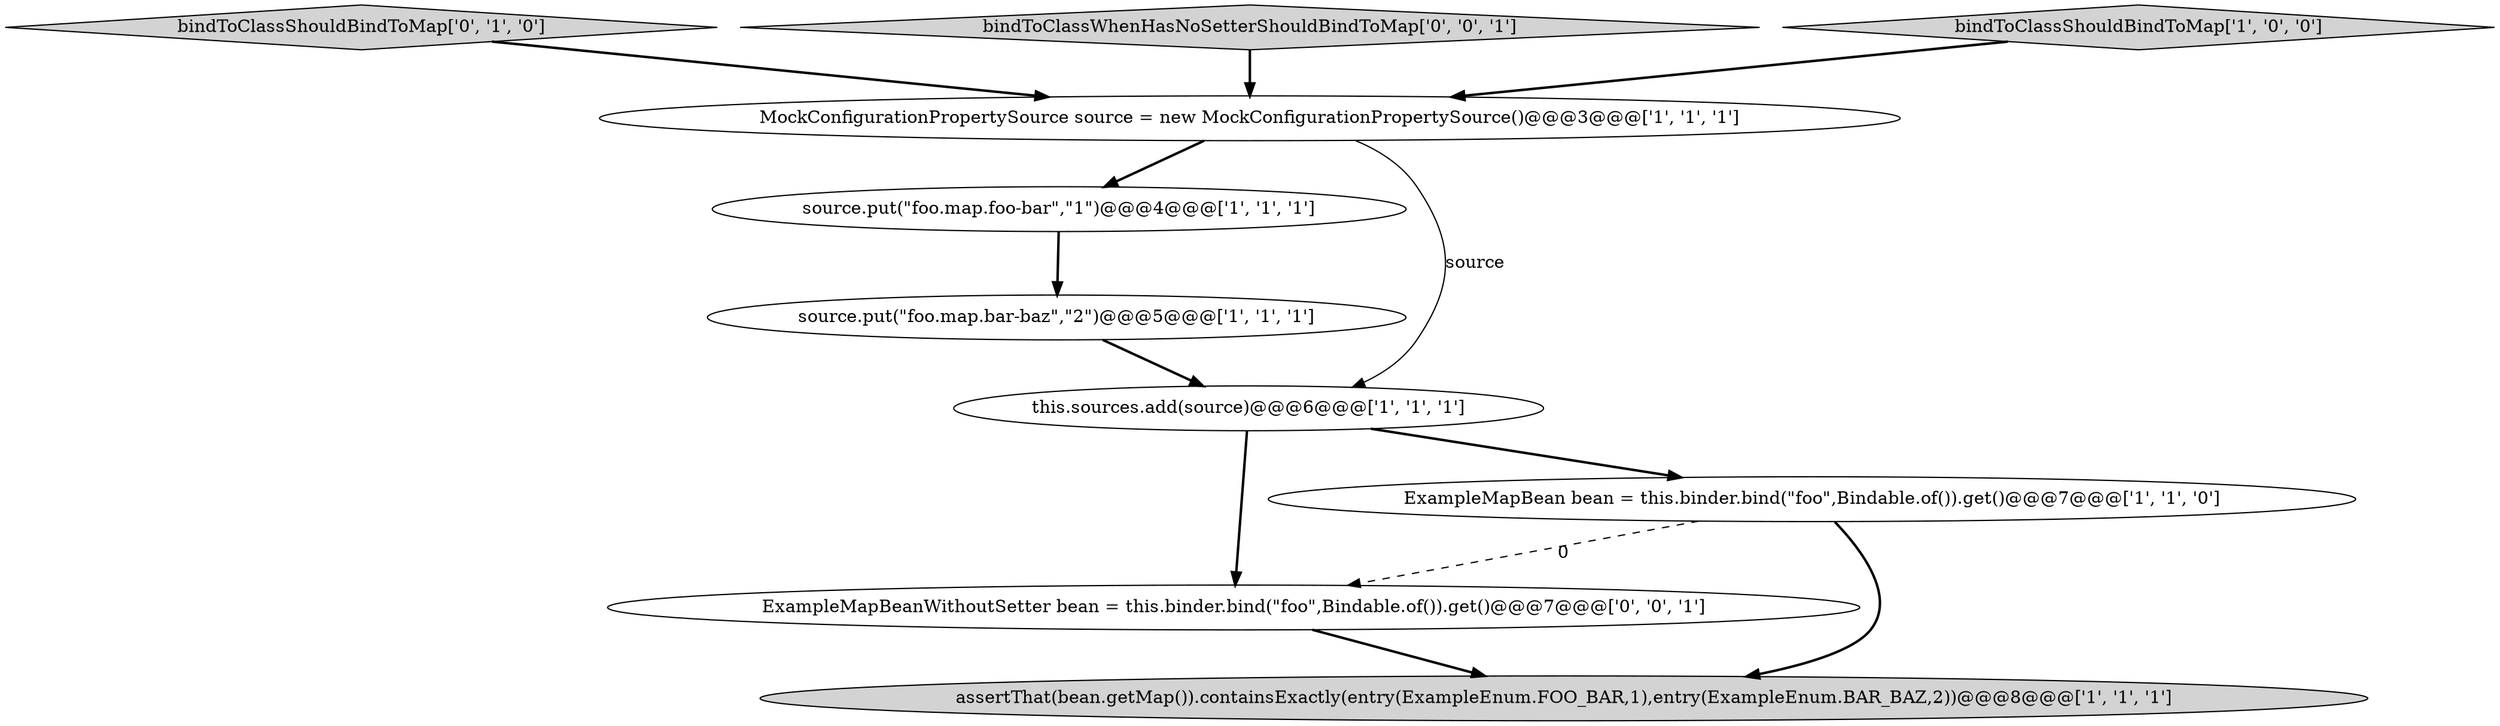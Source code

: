 digraph {
7 [style = filled, label = "bindToClassShouldBindToMap['0', '1', '0']", fillcolor = lightgray, shape = diamond image = "AAA0AAABBB2BBB"];
8 [style = filled, label = "bindToClassWhenHasNoSetterShouldBindToMap['0', '0', '1']", fillcolor = lightgray, shape = diamond image = "AAA0AAABBB3BBB"];
3 [style = filled, label = "source.put(\"foo.map.bar-baz\",\"2\")@@@5@@@['1', '1', '1']", fillcolor = white, shape = ellipse image = "AAA0AAABBB1BBB"];
9 [style = filled, label = "ExampleMapBeanWithoutSetter bean = this.binder.bind(\"foo\",Bindable.of()).get()@@@7@@@['0', '0', '1']", fillcolor = white, shape = ellipse image = "AAA0AAABBB3BBB"];
5 [style = filled, label = "ExampleMapBean bean = this.binder.bind(\"foo\",Bindable.of()).get()@@@7@@@['1', '1', '0']", fillcolor = white, shape = ellipse image = "AAA0AAABBB1BBB"];
4 [style = filled, label = "MockConfigurationPropertySource source = new MockConfigurationPropertySource()@@@3@@@['1', '1', '1']", fillcolor = white, shape = ellipse image = "AAA0AAABBB1BBB"];
0 [style = filled, label = "source.put(\"foo.map.foo-bar\",\"1\")@@@4@@@['1', '1', '1']", fillcolor = white, shape = ellipse image = "AAA0AAABBB1BBB"];
6 [style = filled, label = "bindToClassShouldBindToMap['1', '0', '0']", fillcolor = lightgray, shape = diamond image = "AAA0AAABBB1BBB"];
2 [style = filled, label = "this.sources.add(source)@@@6@@@['1', '1', '1']", fillcolor = white, shape = ellipse image = "AAA0AAABBB1BBB"];
1 [style = filled, label = "assertThat(bean.getMap()).containsExactly(entry(ExampleEnum.FOO_BAR,1),entry(ExampleEnum.BAR_BAZ,2))@@@8@@@['1', '1', '1']", fillcolor = lightgray, shape = ellipse image = "AAA0AAABBB1BBB"];
0->3 [style = bold, label=""];
5->1 [style = bold, label=""];
6->4 [style = bold, label=""];
5->9 [style = dashed, label="0"];
8->4 [style = bold, label=""];
7->4 [style = bold, label=""];
2->9 [style = bold, label=""];
3->2 [style = bold, label=""];
9->1 [style = bold, label=""];
4->2 [style = solid, label="source"];
4->0 [style = bold, label=""];
2->5 [style = bold, label=""];
}
